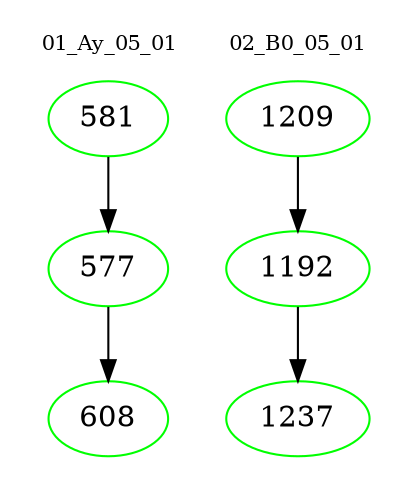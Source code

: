 digraph{
subgraph cluster_0 {
color = white
label = "01_Ay_05_01";
fontsize=10;
T0_581 [label="581", color="green"]
T0_581 -> T0_577 [color="black"]
T0_577 [label="577", color="green"]
T0_577 -> T0_608 [color="black"]
T0_608 [label="608", color="green"]
}
subgraph cluster_1 {
color = white
label = "02_B0_05_01";
fontsize=10;
T1_1209 [label="1209", color="green"]
T1_1209 -> T1_1192 [color="black"]
T1_1192 [label="1192", color="green"]
T1_1192 -> T1_1237 [color="black"]
T1_1237 [label="1237", color="green"]
}
}
